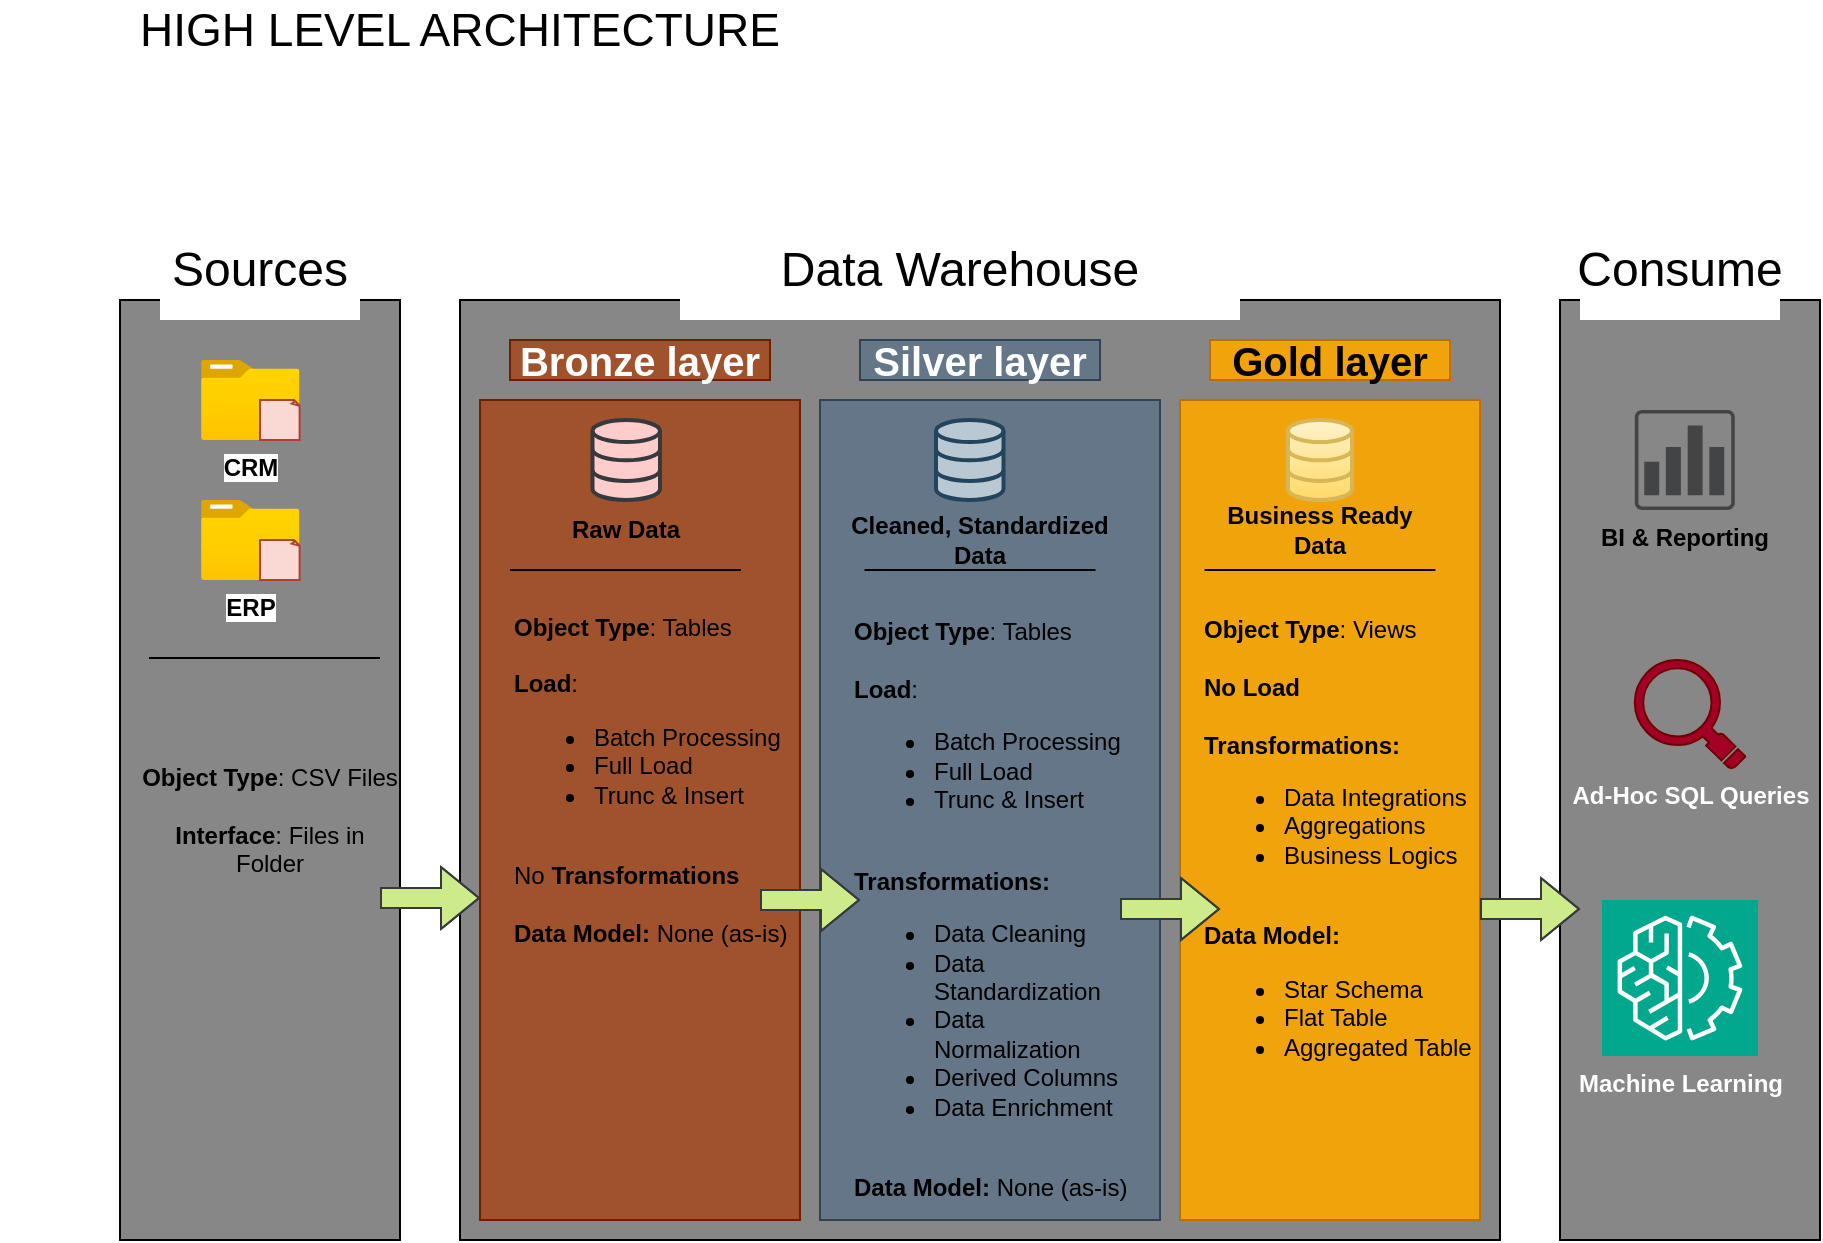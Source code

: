<mxfile version="27.0.9">
  <diagram name="Page-1" id="exOZk7Gw2IC0-Vv4MEcZ">
    <mxGraphModel dx="1892" dy="626" grid="1" gridSize="10" guides="1" tooltips="1" connect="1" arrows="1" fold="1" page="1" pageScale="1" pageWidth="850" pageHeight="1100" background="none" math="0" shadow="0">
      <root>
        <mxCell id="0" />
        <mxCell id="1" parent="0" />
        <mxCell id="_UzqH9XccOr0p8TbHleh-1" value="&lt;font style=&quot;font-size: 23px;&quot;&gt;HIGH LEVEL ARCHITECTURE&lt;/font&gt;" style="text;html=1;align=center;verticalAlign=middle;whiteSpace=wrap;rounded=0;" vertex="1" parent="1">
          <mxGeometry x="-60" y="10" width="460" height="30" as="geometry" />
        </mxCell>
        <mxCell id="_UzqH9XccOr0p8TbHleh-2" value="" style="rounded=0;whiteSpace=wrap;html=1;fillColor=#878787;" vertex="1" parent="1">
          <mxGeometry y="160" width="140" height="470" as="geometry" />
        </mxCell>
        <mxCell id="_UzqH9XccOr0p8TbHleh-3" value="&lt;font style=&quot;font-size: 24px;&quot;&gt;Sources&lt;/font&gt;" style="rounded=0;whiteSpace=wrap;html=1;strokeColor=none;" vertex="1" parent="1">
          <mxGeometry x="20" y="120" width="100" height="50" as="geometry" />
        </mxCell>
        <mxCell id="_UzqH9XccOr0p8TbHleh-4" value="" style="rounded=0;whiteSpace=wrap;html=1;fillColor=#878787;" vertex="1" parent="1">
          <mxGeometry x="170" y="160" width="520" height="470" as="geometry" />
        </mxCell>
        <mxCell id="_UzqH9XccOr0p8TbHleh-5" value="&lt;font style=&quot;font-size: 24px;&quot;&gt;Data Warehouse&lt;/font&gt;" style="rounded=0;whiteSpace=wrap;html=1;strokeColor=none;" vertex="1" parent="1">
          <mxGeometry x="280" y="120" width="280" height="50" as="geometry" />
        </mxCell>
        <mxCell id="_UzqH9XccOr0p8TbHleh-6" value="" style="rounded=0;whiteSpace=wrap;html=1;fillColor=#878787;" vertex="1" parent="1">
          <mxGeometry x="720" y="160" width="130" height="470" as="geometry" />
        </mxCell>
        <mxCell id="_UzqH9XccOr0p8TbHleh-7" value="&lt;font style=&quot;font-size: 24px;&quot;&gt;Consume&lt;/font&gt;" style="rounded=0;whiteSpace=wrap;html=1;strokeColor=none;" vertex="1" parent="1">
          <mxGeometry x="730" y="120" width="100" height="50" as="geometry" />
        </mxCell>
        <mxCell id="_UzqH9XccOr0p8TbHleh-8" value="&lt;font style=&quot;font-size: 20px;&quot;&gt;&lt;b&gt;Bronze layer&lt;/b&gt;&lt;/font&gt;" style="rounded=0;whiteSpace=wrap;html=1;fillColor=#a0522d;fontColor=#ffffff;strokeColor=#6D1F00;" vertex="1" parent="1">
          <mxGeometry x="195" y="180" width="130" height="20" as="geometry" />
        </mxCell>
        <mxCell id="_UzqH9XccOr0p8TbHleh-9" value="" style="rounded=0;whiteSpace=wrap;html=1;fillColor=#a0522d;fontColor=#ffffff;strokeColor=#6D1F00;" vertex="1" parent="1">
          <mxGeometry x="180" y="210" width="160" height="410" as="geometry" />
        </mxCell>
        <mxCell id="_UzqH9XccOr0p8TbHleh-10" value="&lt;font style=&quot;font-size: 20px;&quot;&gt;&lt;b&gt;Silver layer&lt;/b&gt;&lt;/font&gt;" style="rounded=0;whiteSpace=wrap;html=1;fillColor=#647687;fontColor=#ffffff;strokeColor=#314354;" vertex="1" parent="1">
          <mxGeometry x="370" y="180" width="120" height="20" as="geometry" />
        </mxCell>
        <mxCell id="_UzqH9XccOr0p8TbHleh-11" value="" style="rounded=0;whiteSpace=wrap;html=1;fillColor=#647687;fontColor=#ffffff;strokeColor=#314354;" vertex="1" parent="1">
          <mxGeometry x="350" y="210" width="170" height="410" as="geometry" />
        </mxCell>
        <mxCell id="_UzqH9XccOr0p8TbHleh-12" value="&lt;font style=&quot;font-size: 20px;&quot;&gt;&lt;b&gt;Gold layer&lt;/b&gt;&lt;/font&gt;" style="rounded=0;whiteSpace=wrap;html=1;fillColor=#f0a30a;fontColor=#000000;strokeColor=#BD7000;" vertex="1" parent="1">
          <mxGeometry x="545" y="180" width="120" height="20" as="geometry" />
        </mxCell>
        <mxCell id="_UzqH9XccOr0p8TbHleh-13" value="" style="rounded=0;whiteSpace=wrap;html=1;fillColor=#f0a30a;fontColor=#000000;strokeColor=#BD7000;" vertex="1" parent="1">
          <mxGeometry x="530" y="210" width="150" height="410" as="geometry" />
        </mxCell>
        <object label="&lt;span&gt;&lt;b style=&quot;&quot;&gt;CRM&lt;/b&gt;&lt;/span&gt;" id="_UzqH9XccOr0p8TbHleh-33">
          <mxCell style="image;aspect=fixed;html=1;points=[];align=center;fontSize=12;image=img/lib/azure2/general/Folder_Blank.svg;imageBackground=none;" vertex="1" parent="1">
            <mxGeometry x="40.5" y="190" width="49.29" height="40" as="geometry" />
          </mxCell>
        </object>
        <mxCell id="_UzqH9XccOr0p8TbHleh-34" value="" style="whiteSpace=wrap;html=1;shape=mxgraph.basic.document;fillColor=#fad9d5;strokeColor=#ae4132;" vertex="1" parent="1">
          <mxGeometry x="70" y="210" width="20" height="20" as="geometry" />
        </mxCell>
        <object label="&lt;b&gt;ERP&lt;/b&gt;" id="_UzqH9XccOr0p8TbHleh-35">
          <mxCell style="image;aspect=fixed;html=1;points=[];align=center;fontSize=12;image=img/lib/azure2/general/Folder_Blank.svg;imageBackground=none;" vertex="1" parent="1">
            <mxGeometry x="40.5" y="260" width="49.29" height="40" as="geometry" />
          </mxCell>
        </object>
        <mxCell id="_UzqH9XccOr0p8TbHleh-36" value="" style="whiteSpace=wrap;html=1;shape=mxgraph.basic.document;fillColor=#fad9d5;strokeColor=#ae4132;" vertex="1" parent="1">
          <mxGeometry x="70" y="280" width="20" height="20" as="geometry" />
        </mxCell>
        <mxCell id="_UzqH9XccOr0p8TbHleh-37" value="" style="endArrow=none;html=1;rounded=0;" edge="1" parent="1">
          <mxGeometry width="50" height="50" relative="1" as="geometry">
            <mxPoint x="130.0" y="338.997" as="sourcePoint" />
            <mxPoint x="14.52" y="339" as="targetPoint" />
          </mxGeometry>
        </mxCell>
        <mxCell id="_UzqH9XccOr0p8TbHleh-38" value="&lt;b&gt;Object Type&lt;/b&gt;: CSV Files&lt;div&gt;&lt;br&gt;&lt;div&gt;&lt;b&gt;Interface&lt;/b&gt;: Files in Folder&lt;/div&gt;&lt;/div&gt;" style="text;html=1;align=center;verticalAlign=middle;whiteSpace=wrap;rounded=0;" vertex="1" parent="1">
          <mxGeometry x="10" y="380" width="130" height="80" as="geometry" />
        </mxCell>
        <mxCell id="_UzqH9XccOr0p8TbHleh-39" value="" style="html=1;verticalLabelPosition=bottom;align=center;labelBackgroundColor=#ffffff;verticalAlign=top;strokeWidth=2;strokeColor=#36393d;shadow=0;dashed=0;shape=mxgraph.ios7.icons.data;fillColor=#ffcccc;" vertex="1" parent="1">
          <mxGeometry x="236.25" y="220" width="33.75" height="40" as="geometry" />
        </mxCell>
        <mxCell id="_UzqH9XccOr0p8TbHleh-40" value="" style="html=1;verticalLabelPosition=bottom;align=center;labelBackgroundColor=#ffffff;verticalAlign=top;strokeWidth=2;strokeColor=#23445d;shadow=0;dashed=0;shape=mxgraph.ios7.icons.data;fillColor=#bac8d3;" vertex="1" parent="1">
          <mxGeometry x="408" y="220" width="33.75" height="40" as="geometry" />
        </mxCell>
        <mxCell id="_UzqH9XccOr0p8TbHleh-41" value="" style="html=1;verticalLabelPosition=bottom;align=center;labelBackgroundColor=#ffffff;verticalAlign=top;strokeWidth=2;strokeColor=#d6b656;shadow=0;dashed=0;shape=mxgraph.ios7.icons.data;fillColor=#fff2cc;gradientColor=#ffd966;" vertex="1" parent="1">
          <mxGeometry x="584" y="220" width="32" height="40" as="geometry" />
        </mxCell>
        <mxCell id="_UzqH9XccOr0p8TbHleh-42" value="" style="shape=flexArrow;endArrow=classic;html=1;rounded=0;fillColor=#cdeb8b;strokeColor=#36393d;" edge="1" parent="1">
          <mxGeometry width="50" height="50" relative="1" as="geometry">
            <mxPoint x="130" y="459" as="sourcePoint" />
            <mxPoint x="180" y="459" as="targetPoint" />
            <Array as="points">
              <mxPoint x="130" y="459" />
              <mxPoint x="140" y="459" />
            </Array>
          </mxGeometry>
        </mxCell>
        <mxCell id="_UzqH9XccOr0p8TbHleh-45" value="" style="shape=flexArrow;endArrow=classic;html=1;rounded=0;fillColor=#cdeb8b;strokeColor=#36393d;" edge="1" parent="1">
          <mxGeometry width="50" height="50" relative="1" as="geometry">
            <mxPoint x="500" y="464.5" as="sourcePoint" />
            <mxPoint x="550" y="464.5" as="targetPoint" />
            <Array as="points">
              <mxPoint x="510" y="464.5" />
            </Array>
          </mxGeometry>
        </mxCell>
        <mxCell id="_UzqH9XccOr0p8TbHleh-48" value="" style="shape=flexArrow;endArrow=classic;html=1;rounded=0;fillColor=#cdeb8b;strokeColor=#36393d;" edge="1" parent="1">
          <mxGeometry width="50" height="50" relative="1" as="geometry">
            <mxPoint x="320" y="460" as="sourcePoint" />
            <mxPoint x="370" y="460" as="targetPoint" />
            <Array as="points">
              <mxPoint x="320" y="460" />
              <mxPoint x="330" y="460" />
            </Array>
          </mxGeometry>
        </mxCell>
        <mxCell id="_UzqH9XccOr0p8TbHleh-49" value="" style="shape=flexArrow;endArrow=classic;html=1;rounded=0;fillColor=#cdeb8b;strokeColor=#36393d;" edge="1" parent="1">
          <mxGeometry width="50" height="50" relative="1" as="geometry">
            <mxPoint x="680" y="464.5" as="sourcePoint" />
            <mxPoint x="730" y="464.5" as="targetPoint" />
            <Array as="points">
              <mxPoint x="680" y="464.5" />
              <mxPoint x="690" y="464.5" />
            </Array>
          </mxGeometry>
        </mxCell>
        <mxCell id="_UzqH9XccOr0p8TbHleh-50" value="&lt;b&gt;Raw Data&lt;/b&gt;" style="text;html=1;align=center;verticalAlign=middle;whiteSpace=wrap;rounded=0;" vertex="1" parent="1">
          <mxGeometry x="223.13" y="260" width="60" height="30" as="geometry" />
        </mxCell>
        <mxCell id="_UzqH9XccOr0p8TbHleh-51" value="&lt;b&gt;Cleaned, Standardized Data&lt;/b&gt;" style="text;html=1;align=center;verticalAlign=middle;whiteSpace=wrap;rounded=0;" vertex="1" parent="1">
          <mxGeometry x="360" y="265" width="140" height="30" as="geometry" />
        </mxCell>
        <mxCell id="_UzqH9XccOr0p8TbHleh-52" value="&lt;b&gt;Business Ready Data&lt;/b&gt;" style="text;html=1;align=center;verticalAlign=middle;whiteSpace=wrap;rounded=0;" vertex="1" parent="1">
          <mxGeometry x="550" y="260" width="100" height="30" as="geometry" />
        </mxCell>
        <mxCell id="_UzqH9XccOr0p8TbHleh-53" value="" style="endArrow=none;html=1;rounded=0;" edge="1" parent="1">
          <mxGeometry width="50" height="50" relative="1" as="geometry">
            <mxPoint x="310.48" y="295" as="sourcePoint" />
            <mxPoint x="195" y="295.003" as="targetPoint" />
          </mxGeometry>
        </mxCell>
        <mxCell id="_UzqH9XccOr0p8TbHleh-54" value="" style="endArrow=none;html=1;rounded=0;" edge="1" parent="1">
          <mxGeometry width="50" height="50" relative="1" as="geometry">
            <mxPoint x="487.74" y="295" as="sourcePoint" />
            <mxPoint x="372.26" y="295.003" as="targetPoint" />
          </mxGeometry>
        </mxCell>
        <mxCell id="_UzqH9XccOr0p8TbHleh-55" value="" style="endArrow=none;html=1;rounded=0;" edge="1" parent="1">
          <mxGeometry width="50" height="50" relative="1" as="geometry">
            <mxPoint x="657.74" y="295" as="sourcePoint" />
            <mxPoint x="542.26" y="295.003" as="targetPoint" />
          </mxGeometry>
        </mxCell>
        <mxCell id="_UzqH9XccOr0p8TbHleh-56" value="&lt;b&gt;Object Type&lt;/b&gt;: Tables&lt;div&gt;&lt;br&gt;&lt;div&gt;&lt;b&gt;Load&lt;/b&gt;:&amp;nbsp;&lt;/div&gt;&lt;div&gt;&lt;ul&gt;&lt;li&gt;&lt;span style=&quot;background-color: transparent; color: light-dark(rgb(0, 0, 0), rgb(255, 255, 255));&quot;&gt;Batch Processing&lt;/span&gt;&lt;/li&gt;&lt;li&gt;&lt;span style=&quot;background-color: transparent; color: light-dark(rgb(0, 0, 0), rgb(255, 255, 255));&quot;&gt;Full Load&amp;nbsp;&lt;/span&gt;&lt;/li&gt;&lt;li&gt;&lt;span style=&quot;background-color: transparent; color: light-dark(rgb(0, 0, 0), rgb(255, 255, 255));&quot;&gt;Trunc &amp;amp; Insert&lt;/span&gt;&lt;/li&gt;&lt;/ul&gt;&lt;/div&gt;&lt;/div&gt;&lt;div&gt;&lt;span style=&quot;background-color: transparent; color: light-dark(rgb(0, 0, 0), rgb(255, 255, 255));&quot;&gt;&lt;br&gt;&lt;/span&gt;&lt;/div&gt;&lt;div&gt;&lt;span style=&quot;background-color: transparent; color: light-dark(rgb(0, 0, 0), rgb(255, 255, 255));&quot;&gt;No &lt;b&gt;Transformations&lt;/b&gt;&lt;/span&gt;&lt;/div&gt;&lt;div&gt;&lt;span style=&quot;background-color: transparent; color: light-dark(rgb(0, 0, 0), rgb(255, 255, 255));&quot;&gt;&lt;br&gt;&lt;/span&gt;&lt;/div&gt;&lt;div&gt;&lt;span style=&quot;background-color: transparent; color: light-dark(rgb(0, 0, 0), rgb(255, 255, 255));&quot;&gt;&lt;b&gt;Data Model:&lt;/b&gt; None (as-is)&lt;/span&gt;&lt;/div&gt;" style="text;html=1;align=left;verticalAlign=middle;whiteSpace=wrap;rounded=0;" vertex="1" parent="1">
          <mxGeometry x="195" y="340" width="155" height="120" as="geometry" />
        </mxCell>
        <mxCell id="_UzqH9XccOr0p8TbHleh-57" value="&lt;b&gt;Object Type&lt;/b&gt;: Tables&lt;div&gt;&lt;br&gt;&lt;div&gt;&lt;div&gt;&lt;div&gt;&lt;b&gt;Load&lt;/b&gt;:&amp;nbsp;&lt;/div&gt;&lt;div&gt;&lt;ul&gt;&lt;li&gt;&lt;span style=&quot;background-color: transparent; color: light-dark(rgb(0, 0, 0), rgb(255, 255, 255));&quot;&gt;Batch Processing&lt;/span&gt;&lt;/li&gt;&lt;li&gt;&lt;span style=&quot;background-color: transparent; color: light-dark(rgb(0, 0, 0), rgb(255, 255, 255));&quot;&gt;Full Load&amp;nbsp;&lt;/span&gt;&lt;/li&gt;&lt;li&gt;&lt;span style=&quot;background-color: transparent; color: light-dark(rgb(0, 0, 0), rgb(255, 255, 255));&quot;&gt;Trunc &amp;amp; Insert&lt;/span&gt;&lt;/li&gt;&lt;/ul&gt;&lt;/div&gt;&lt;/div&gt;&lt;/div&gt;&lt;/div&gt;&lt;div&gt;&lt;span style=&quot;background-color: transparent; color: light-dark(rgb(0, 0, 0), rgb(255, 255, 255));&quot;&gt;&lt;br&gt;&lt;/span&gt;&lt;/div&gt;&lt;div&gt;&lt;span style=&quot;background-color: transparent; color: light-dark(rgb(0, 0, 0), rgb(255, 255, 255));&quot;&gt;&lt;b&gt;Transformations:&lt;/b&gt;&lt;/span&gt;&lt;/div&gt;&lt;div&gt;&lt;ul&gt;&lt;li&gt;&lt;span style=&quot;background-color: transparent; color: light-dark(rgb(0, 0, 0), rgb(255, 255, 255));&quot;&gt;Data Cleaning&lt;/span&gt;&lt;/li&gt;&lt;li&gt;&lt;span style=&quot;background-color: transparent; color: light-dark(rgb(0, 0, 0), rgb(255, 255, 255));&quot;&gt;Data Standardization&lt;/span&gt;&lt;/li&gt;&lt;li&gt;&lt;span style=&quot;background-color: transparent; color: light-dark(rgb(0, 0, 0), rgb(255, 255, 255));&quot;&gt;Data Normalization&lt;/span&gt;&lt;/li&gt;&lt;li&gt;&lt;span style=&quot;background-color: transparent; color: light-dark(rgb(0, 0, 0), rgb(255, 255, 255));&quot;&gt;Derived Columns&lt;/span&gt;&lt;/li&gt;&lt;li&gt;&lt;span style=&quot;background-color: transparent; color: light-dark(rgb(0, 0, 0), rgb(255, 255, 255));&quot;&gt;Data Enrichment&lt;/span&gt;&lt;/li&gt;&lt;/ul&gt;&lt;/div&gt;&lt;div&gt;&lt;span style=&quot;background-color: transparent; color: light-dark(rgb(0, 0, 0), rgb(255, 255, 255));&quot;&gt;&lt;br&gt;&lt;/span&gt;&lt;/div&gt;&lt;div&gt;&lt;span style=&quot;background-color: transparent; color: light-dark(rgb(0, 0, 0), rgb(255, 255, 255));&quot;&gt;&lt;b&gt;Data Model:&lt;/b&gt; None (as-is)&lt;/span&gt;&lt;/div&gt;" style="text;html=1;align=left;verticalAlign=middle;whiteSpace=wrap;rounded=0;" vertex="1" parent="1">
          <mxGeometry x="365" y="410" width="140" height="110" as="geometry" />
        </mxCell>
        <mxCell id="_UzqH9XccOr0p8TbHleh-58" value="&lt;b&gt;Object Type&lt;/b&gt;: Views&lt;div&gt;&lt;br&gt;&lt;div&gt;&lt;div&gt;&lt;div&gt;&lt;b&gt;No Load&lt;/b&gt;&lt;/div&gt;&lt;/div&gt;&lt;/div&gt;&lt;/div&gt;&lt;div&gt;&lt;span style=&quot;background-color: transparent; color: light-dark(rgb(0, 0, 0), rgb(255, 255, 255));&quot;&gt;&lt;br&gt;&lt;/span&gt;&lt;/div&gt;&lt;div&gt;&lt;span style=&quot;background-color: transparent; color: light-dark(rgb(0, 0, 0), rgb(255, 255, 255));&quot;&gt;&lt;b&gt;Transformations:&lt;/b&gt;&lt;/span&gt;&lt;/div&gt;&lt;div&gt;&lt;ul&gt;&lt;li&gt;&lt;span style=&quot;background-color: transparent; color: light-dark(rgb(0, 0, 0), rgb(255, 255, 255));&quot;&gt;Data Integrations&lt;/span&gt;&lt;/li&gt;&lt;li&gt;&lt;span style=&quot;background-color: transparent; color: light-dark(rgb(0, 0, 0), rgb(255, 255, 255));&quot;&gt;Aggregations&lt;/span&gt;&lt;/li&gt;&lt;li&gt;&lt;span style=&quot;background-color: transparent; color: light-dark(rgb(0, 0, 0), rgb(255, 255, 255));&quot;&gt;Business Logics&lt;/span&gt;&lt;/li&gt;&lt;/ul&gt;&lt;/div&gt;&lt;div&gt;&lt;span style=&quot;background-color: transparent; color: light-dark(rgb(0, 0, 0), rgb(255, 255, 255));&quot;&gt;&lt;br&gt;&lt;/span&gt;&lt;/div&gt;&lt;div&gt;&lt;span style=&quot;background-color: transparent; color: light-dark(rgb(0, 0, 0), rgb(255, 255, 255));&quot;&gt;&lt;b&gt;Data Model:&lt;/b&gt;&amp;nbsp;&lt;/span&gt;&lt;/div&gt;&lt;div&gt;&lt;ul&gt;&lt;li&gt;&lt;span style=&quot;background-color: transparent; color: light-dark(rgb(0, 0, 0), rgb(255, 255, 255));&quot;&gt;Star Schema&lt;/span&gt;&lt;/li&gt;&lt;li&gt;&lt;span style=&quot;background-color: transparent; color: light-dark(rgb(0, 0, 0), rgb(255, 255, 255));&quot;&gt;Flat Table&lt;/span&gt;&lt;/li&gt;&lt;li&gt;&lt;span style=&quot;background-color: transparent; color: light-dark(rgb(0, 0, 0), rgb(255, 255, 255));&quot;&gt;Aggregated Table&lt;/span&gt;&lt;/li&gt;&lt;/ul&gt;&lt;/div&gt;" style="text;html=1;align=left;verticalAlign=middle;whiteSpace=wrap;rounded=0;" vertex="1" parent="1">
          <mxGeometry x="540" y="380" width="140" height="110" as="geometry" />
        </mxCell>
        <mxCell id="_UzqH9XccOr0p8TbHleh-59" value="&lt;b&gt;BI &amp;amp; Reporting&lt;/b&gt;" style="sketch=0;pointerEvents=1;shadow=0;dashed=0;html=1;strokeColor=none;fillColor=#434445;aspect=fixed;labelPosition=center;verticalLabelPosition=bottom;verticalAlign=top;align=center;outlineConnect=0;shape=mxgraph.vvd.vrealize_log_insight;" vertex="1" parent="1">
          <mxGeometry x="757.4" y="215" width="50" height="50" as="geometry" />
        </mxCell>
        <mxCell id="_UzqH9XccOr0p8TbHleh-60" value="&lt;b&gt;Ad-Hoc SQL Queries&lt;/b&gt;" style="shadow=0;dashed=0;html=1;labelPosition=center;verticalLabelPosition=bottom;verticalAlign=top;align=center;outlineConnect=0;shape=mxgraph.veeam.magnifying_glass;pointerEvents=1;fillColor=#a20025;strokeColor=#6F0000;fontColor=#ffffff;" vertex="1" parent="1">
          <mxGeometry x="757.4" y="340" width="55.2" height="54.4" as="geometry" />
        </mxCell>
        <mxCell id="_UzqH9XccOr0p8TbHleh-61" value="&lt;b&gt;&lt;font style=&quot;color: rgb(255, 255, 255);&quot;&gt;Machine Learning&lt;/font&gt;&lt;/b&gt;" style="sketch=0;points=[[0,0,0],[0.25,0,0],[0.5,0,0],[0.75,0,0],[1,0,0],[0,1,0],[0.25,1,0],[0.5,1,0],[0.75,1,0],[1,1,0],[0,0.25,0],[0,0.5,0],[0,0.75,0],[1,0.25,0],[1,0.5,0],[1,0.75,0]];outlineConnect=0;fontColor=#232F3E;fillColor=#01A88D;strokeColor=#ffffff;dashed=0;verticalLabelPosition=bottom;verticalAlign=top;align=center;html=1;fontSize=12;fontStyle=0;aspect=fixed;shape=mxgraph.aws4.resourceIcon;resIcon=mxgraph.aws4.machine_learning;" vertex="1" parent="1">
          <mxGeometry x="741" y="460" width="78" height="78" as="geometry" />
        </mxCell>
      </root>
    </mxGraphModel>
  </diagram>
</mxfile>
